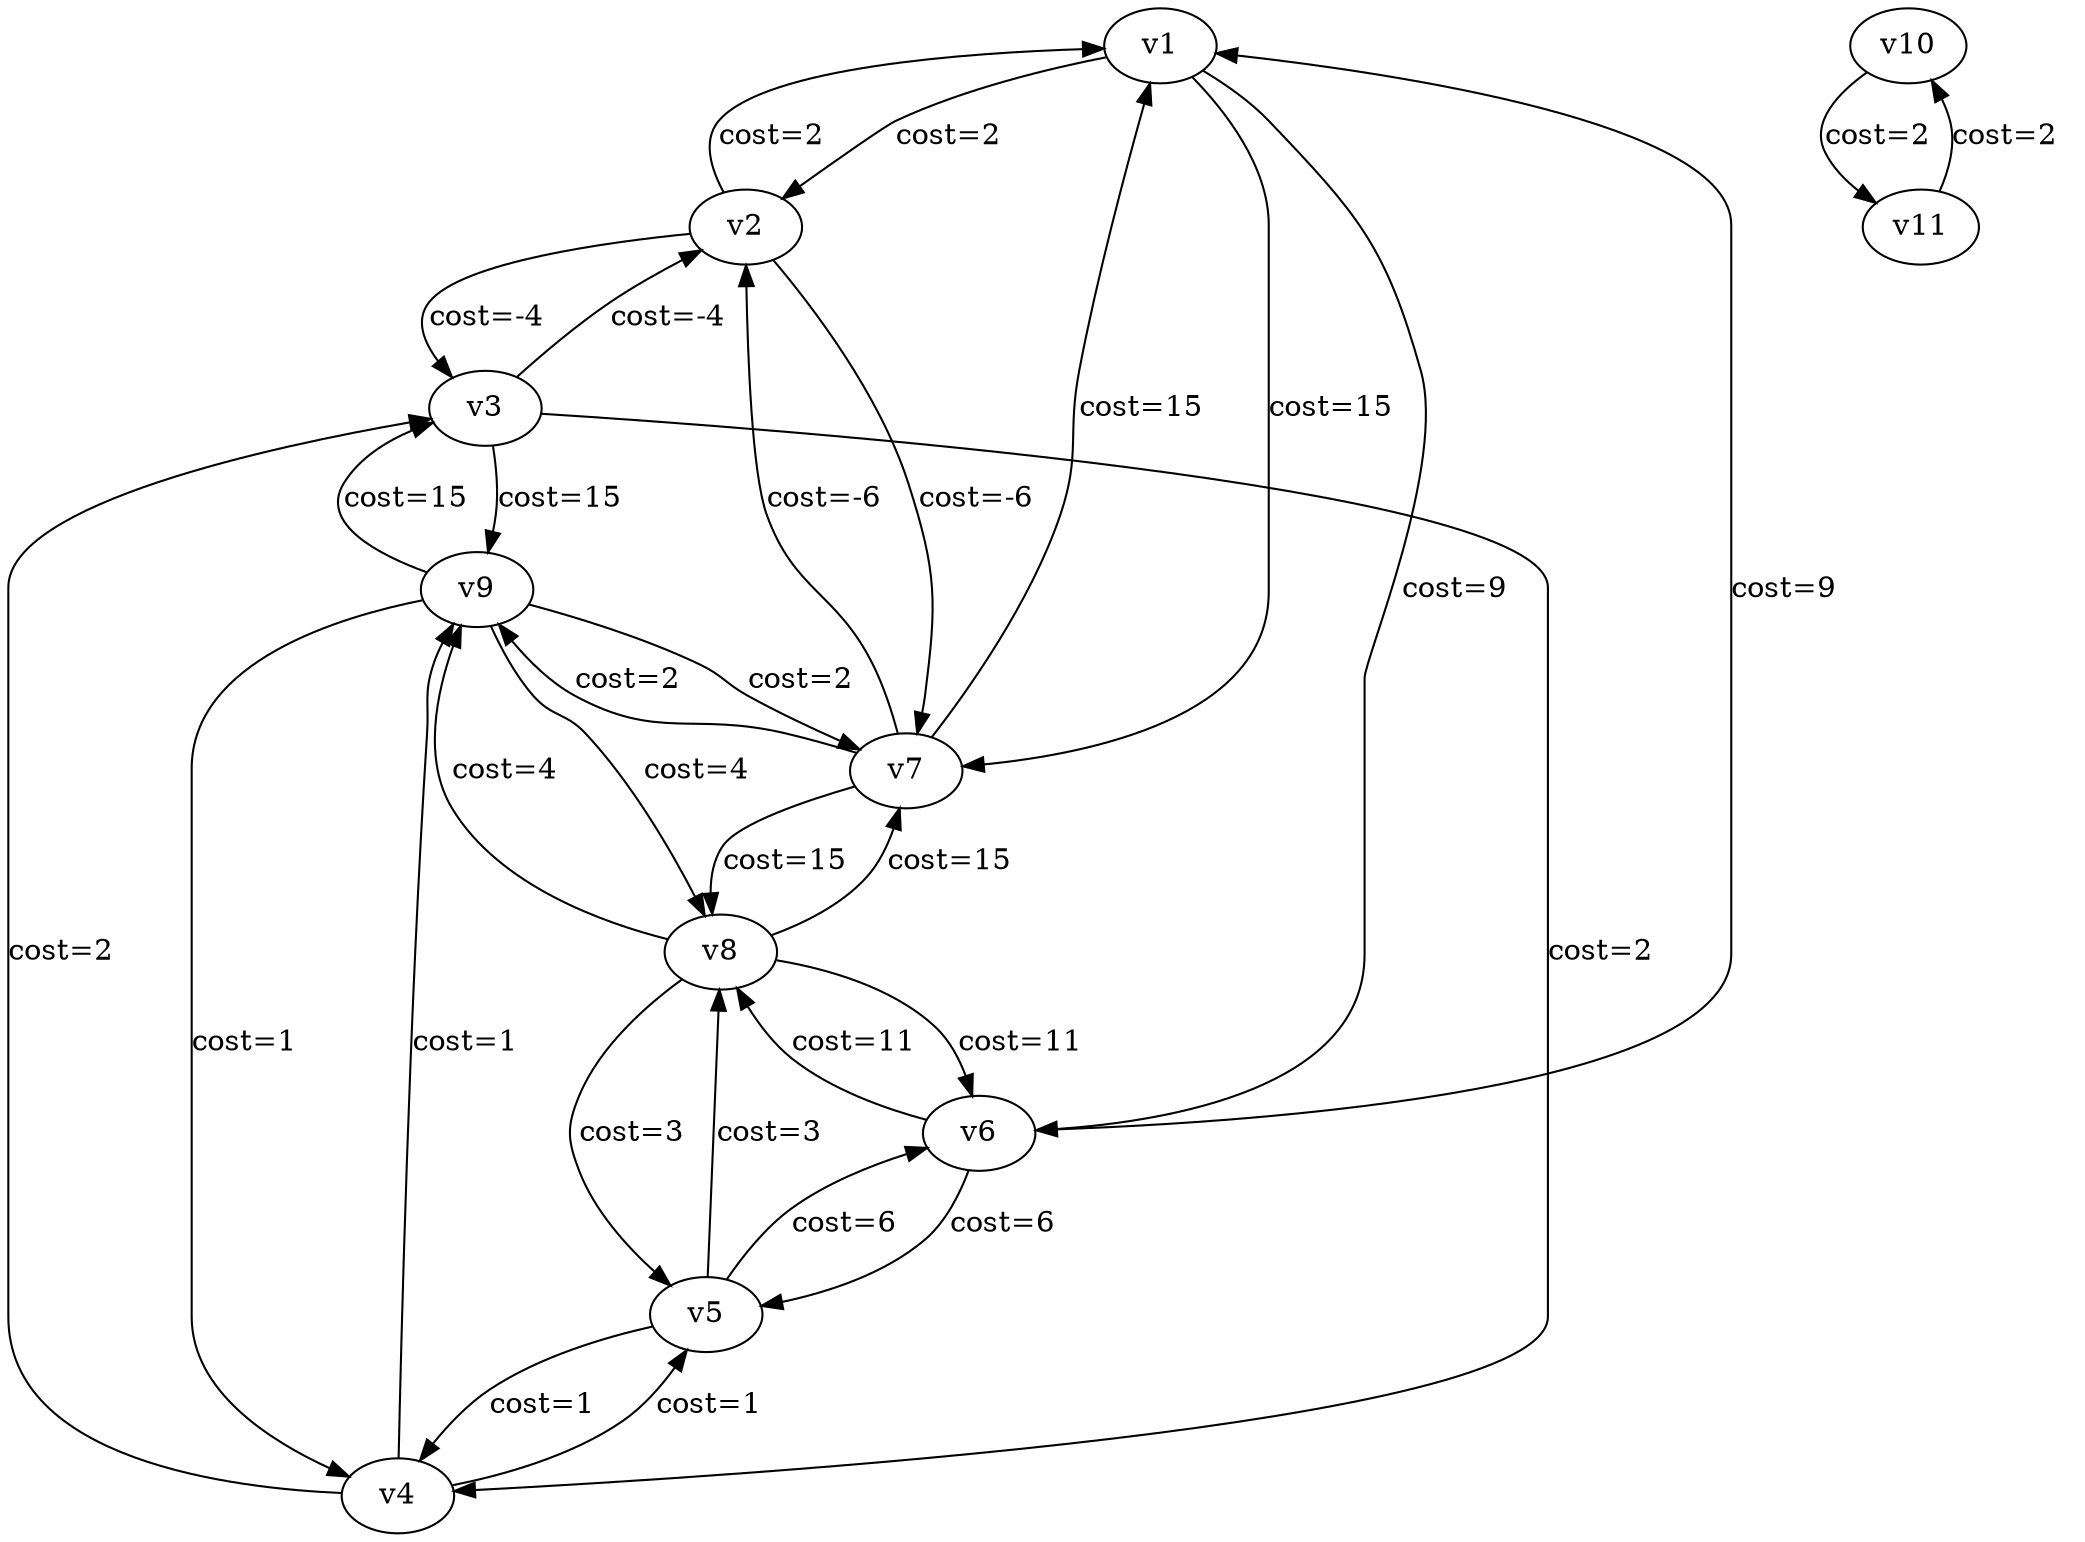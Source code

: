 digraph graph_05
{
v1
v2
v6
v7
v3
v4
v9
v5
v8
v10
v11
v1 -> v2 [label="cost=2  "]
v1 -> v6 [label="cost=9  "]
v1 -> v7 [label="cost=15  "]
v2 -> v1 [label="cost=2  "]
v2 -> v7 [label="cost=-6  "]
v2 -> v3 [label="cost=-4  "]
v6 -> v1 [label="cost=9  "]
v6 -> v5 [label="cost=6  "]
v6 -> v8 [label="cost=11  "]
v7 -> v1 [label="cost=15  "]
v7 -> v2 [label="cost=-6  "]
v7 -> v9 [label="cost=2  "]
v7 -> v8 [label="cost=15  "]
v3 -> v2 [label="cost=-4  "]
v3 -> v4 [label="cost=2  "]
v3 -> v9 [label="cost=15  "]
v4 -> v3 [label="cost=2  "]
v4 -> v9 [label="cost=1  "]
v4 -> v5 [label="cost=1  "]
v9 -> v7 [label="cost=2  "]
v9 -> v3 [label="cost=15  "]
v9 -> v4 [label="cost=1  "]
v9 -> v8 [label="cost=4  "]
v5 -> v6 [label="cost=6  "]
v5 -> v4 [label="cost=1  "]
v5 -> v8 [label="cost=3  "]
v8 -> v6 [label="cost=11  "]
v8 -> v7 [label="cost=15  "]
v8 -> v9 [label="cost=4  "]
v8 -> v5 [label="cost=3  "]
v10 -> v11 [label="cost=2  "]
v11 -> v10 [label="cost=2  "]
}
